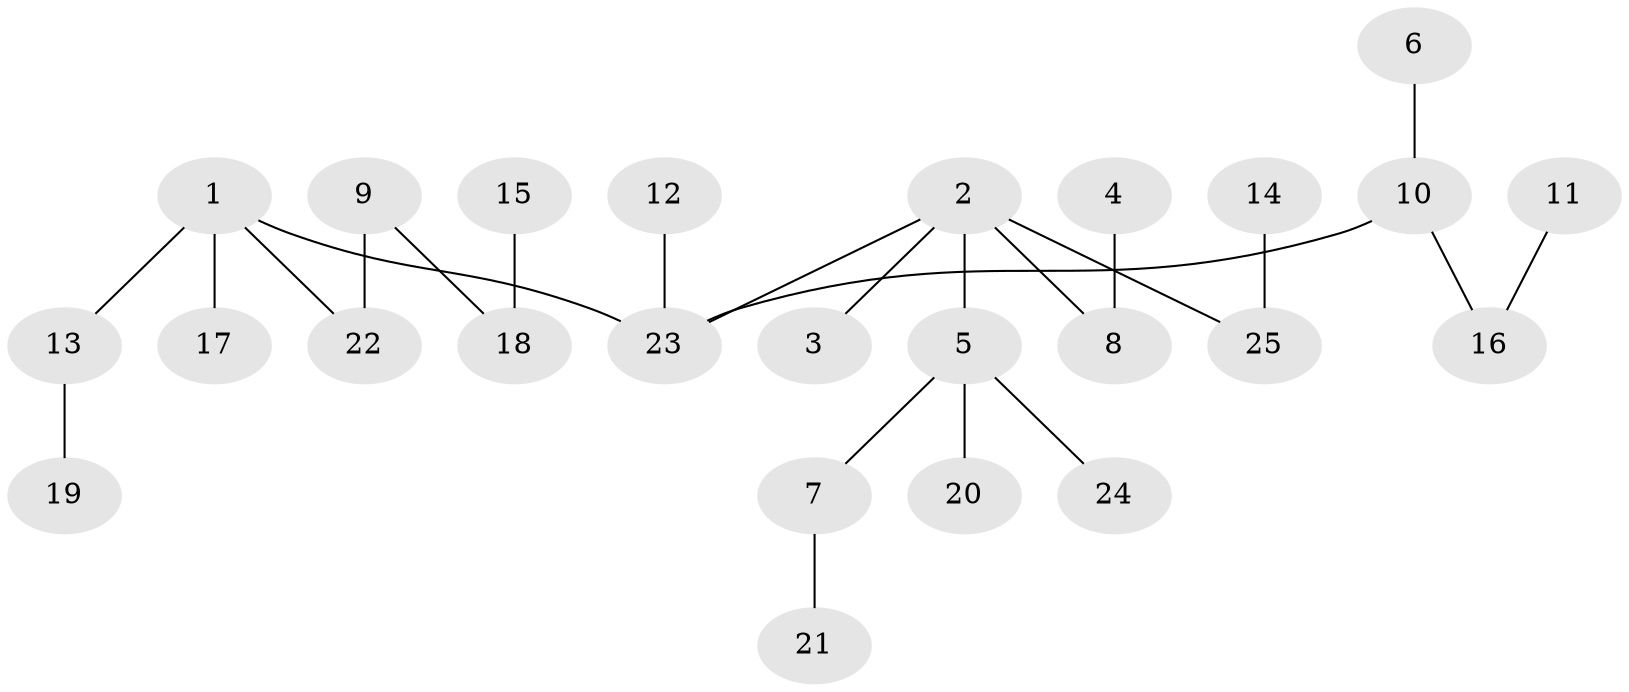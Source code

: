 // original degree distribution, {6: 0.02666666666666667, 5: 0.02666666666666667, 3: 0.14666666666666667, 4: 0.05333333333333334, 2: 0.28, 1: 0.4666666666666667}
// Generated by graph-tools (version 1.1) at 2025/37/03/04/25 23:37:21]
// undirected, 25 vertices, 24 edges
graph export_dot {
  node [color=gray90,style=filled];
  1;
  2;
  3;
  4;
  5;
  6;
  7;
  8;
  9;
  10;
  11;
  12;
  13;
  14;
  15;
  16;
  17;
  18;
  19;
  20;
  21;
  22;
  23;
  24;
  25;
  1 -- 13 [weight=1.0];
  1 -- 17 [weight=1.0];
  1 -- 22 [weight=1.0];
  1 -- 23 [weight=1.0];
  2 -- 3 [weight=1.0];
  2 -- 5 [weight=1.0];
  2 -- 8 [weight=1.0];
  2 -- 23 [weight=1.0];
  2 -- 25 [weight=1.0];
  4 -- 8 [weight=1.0];
  5 -- 7 [weight=1.0];
  5 -- 20 [weight=1.0];
  5 -- 24 [weight=1.0];
  6 -- 10 [weight=1.0];
  7 -- 21 [weight=1.0];
  9 -- 18 [weight=1.0];
  9 -- 22 [weight=1.0];
  10 -- 16 [weight=1.0];
  10 -- 23 [weight=1.0];
  11 -- 16 [weight=1.0];
  12 -- 23 [weight=1.0];
  13 -- 19 [weight=1.0];
  14 -- 25 [weight=1.0];
  15 -- 18 [weight=1.0];
}
